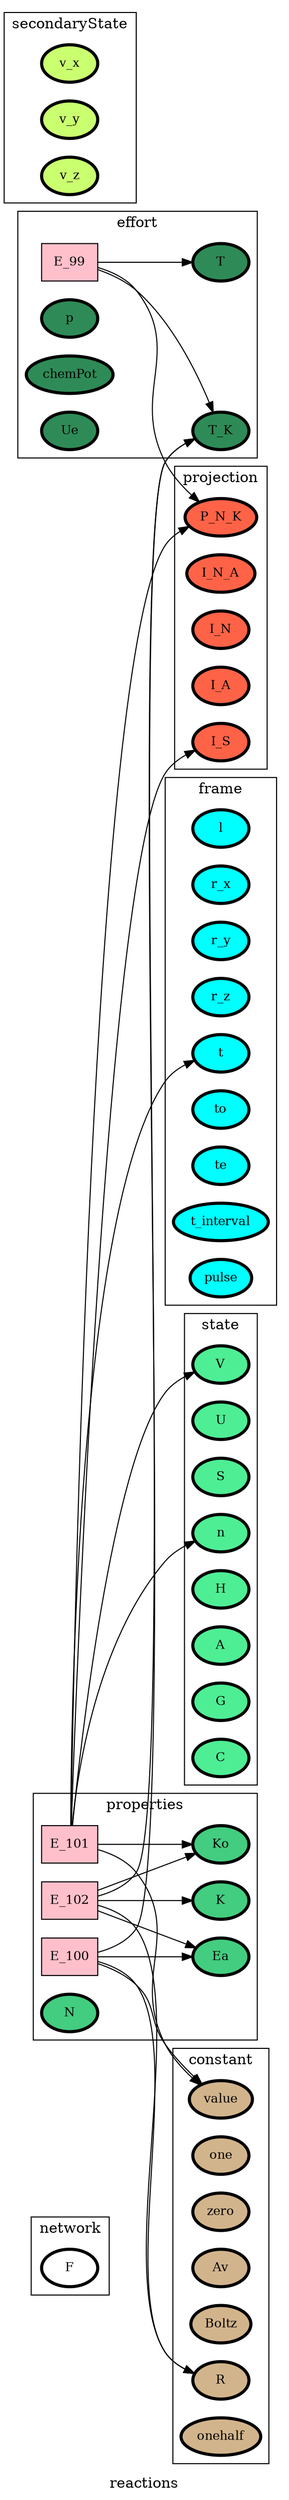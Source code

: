 digraph reactions {
label=reactions;
rankdir=LR;
subgraph cluster_reactions___network {
label=network;
rankdir=LR;
V_10 [fillcolor=white, fontsize=12, label=F, penwidth=3, style=filled];
}

subgraph cluster_reactions___projection {
label=projection;
rankdir=LR;
V_113 [fillcolor=tomato, fontsize=12, label=P_N_K, penwidth=3, style=filled];
V_48 [fillcolor=tomato, fontsize=12, label=I_N_A, penwidth=3, style=filled];
V_96 [fillcolor=tomato, fontsize=12, label=I_N, penwidth=3, style=filled];
V_97 [fillcolor=tomato, fontsize=12, label=I_A, penwidth=3, style=filled];
V_98 [fillcolor=tomato, fontsize=12, label=I_S, penwidth=3, style=filled];
}

subgraph cluster_reactions___differenceOperator {
label=differenceOperator;
rankdir=LR;
}

subgraph cluster_reactions___frame {
label=frame;
rankdir=LR;
V_11 [fillcolor=cyan, fontsize=12, label=l, penwidth=3, style=filled];
V_12 [fillcolor=cyan, fontsize=12, label=r_x, penwidth=3, style=filled];
V_13 [fillcolor=cyan, fontsize=12, label=r_y, penwidth=3, style=filled];
V_14 [fillcolor=cyan, fontsize=12, label=r_z, penwidth=3, style=filled];
V_4 [fillcolor=cyan, fontsize=12, label=t, penwidth=3, style=filled];
V_5 [fillcolor=cyan, fontsize=12, label=to, penwidth=3, style=filled];
V_6 [fillcolor=cyan, fontsize=12, label=te, penwidth=3, style=filled];
V_7 [fillcolor=cyan, fontsize=12, label=t_interval, penwidth=3, style=filled];
V_9 [fillcolor=cyan, fontsize=12, label=pulse, penwidth=3, style=filled];
}

subgraph cluster_reactions___state {
label=state;
rankdir=LR;
V_15 [fillcolor=seagreen2, fontsize=12, label=V, penwidth=3, style=filled];
V_16 [fillcolor=seagreen2, fontsize=12, label=U, penwidth=3, style=filled];
V_17 [fillcolor=seagreen2, fontsize=12, label=S, penwidth=3, style=filled];
V_18 [fillcolor=seagreen2, fontsize=12, label=n, penwidth=3, style=filled];
V_22 [fillcolor=seagreen2, fontsize=12, label=H, penwidth=3, style=filled];
V_23 [fillcolor=seagreen2, fontsize=12, label=A, penwidth=3, style=filled];
V_24 [fillcolor=seagreen2, fontsize=12, label=G, penwidth=3, style=filled];
V_25 [fillcolor=seagreen2, fontsize=12, label=C, penwidth=3, style=filled];
}

subgraph cluster_reactions___constant {
label=constant;
rankdir=LR;
V_1 [fillcolor=tan, fontsize=12, label=value, penwidth=3, style=filled];
V_2 [fillcolor=tan, fontsize=12, label=one, penwidth=3, style=filled];
V_3 [fillcolor=tan, fontsize=12, label=zero, penwidth=3, style=filled];
V_32 [fillcolor=tan, fontsize=12, label=Av, penwidth=3, style=filled];
V_33 [fillcolor=tan, fontsize=12, label=Boltz, penwidth=3, style=filled];
V_34 [fillcolor=tan, fontsize=12, label=R, penwidth=3, style=filled];
V_8 [fillcolor=tan, fontsize=12, label=onehalf, penwidth=3, style=filled];
}

E_99 -> V_113  [splines=ortho];
E_99 -> V_19  [splines=ortho];
subgraph cluster_reactions___effort {
label=effort;
rankdir=LR;
V_114 [fillcolor=seagreen4, fontsize=12, label=T_K, penwidth=3, style=filled];
V_19 [fillcolor=seagreen4, fontsize=12, label=T, penwidth=3, style=filled];
V_20 [fillcolor=seagreen4, fontsize=12, label=p, penwidth=3, style=filled];
V_21 [fillcolor=seagreen4, fontsize=12, label=chemPot, penwidth=3, style=filled];
V_35 [fillcolor=seagreen4, fontsize=12, label=Ue, penwidth=3, style=filled];
E_99 [fillcolor=pink, fontsize=12, shape=box, style=filled];
E_99 -> V_114  [splines=ortho];
}

subgraph cluster_reactions___secondaryState {
label=secondaryState;
rankdir=LR;
V_27 [fillcolor=darkolivegreen1, fontsize=12, label=v_x, penwidth=3, style=filled];
V_28 [fillcolor=darkolivegreen1, fontsize=12, label=v_y, penwidth=3, style=filled];
V_29 [fillcolor=darkolivegreen1, fontsize=12, label=v_z, penwidth=3, style=filled];
}

subgraph cluster_reactions___diffState {
label=diffState;
rankdir=LR;
}

E_100 -> V_1  [splines=ortho];
E_100 -> V_114  [splines=ortho];
E_100 -> V_34  [splines=ortho];
E_101 -> V_1  [splines=ortho];
E_101 -> V_113  [splines=ortho];
E_101 -> V_15  [splines=ortho];
E_101 -> V_18  [splines=ortho];
E_101 -> V_4  [splines=ortho];
E_101 -> V_98  [splines=ortho];
E_102 -> V_114  [splines=ortho];
E_102 -> V_115  [splines=ortho];
E_102 -> V_116  [splines=ortho];
E_102 -> V_34  [splines=ortho];
subgraph cluster_reactions___properties {
label=properties;
rankdir=LR;
V_115 [fillcolor=seagreen3, fontsize=12, label=Ea, penwidth=3, style=filled];
V_116 [fillcolor=seagreen3, fontsize=12, label=Ko, penwidth=3, style=filled];
V_117 [fillcolor=seagreen3, fontsize=12, label=K, penwidth=3, style=filled];
V_118 [fillcolor=seagreen3, fontsize=12, label=N, penwidth=3, style=filled];
E_100 [fillcolor=pink, fontsize=12, shape=box, style=filled];
E_100 -> V_115  [splines=ortho];
E_101 [fillcolor=pink, fontsize=12, shape=box, style=filled];
E_101 -> V_116  [splines=ortho];
E_102 [fillcolor=pink, fontsize=12, shape=box, style=filled];
E_102 -> V_117  [splines=ortho];
}

}
